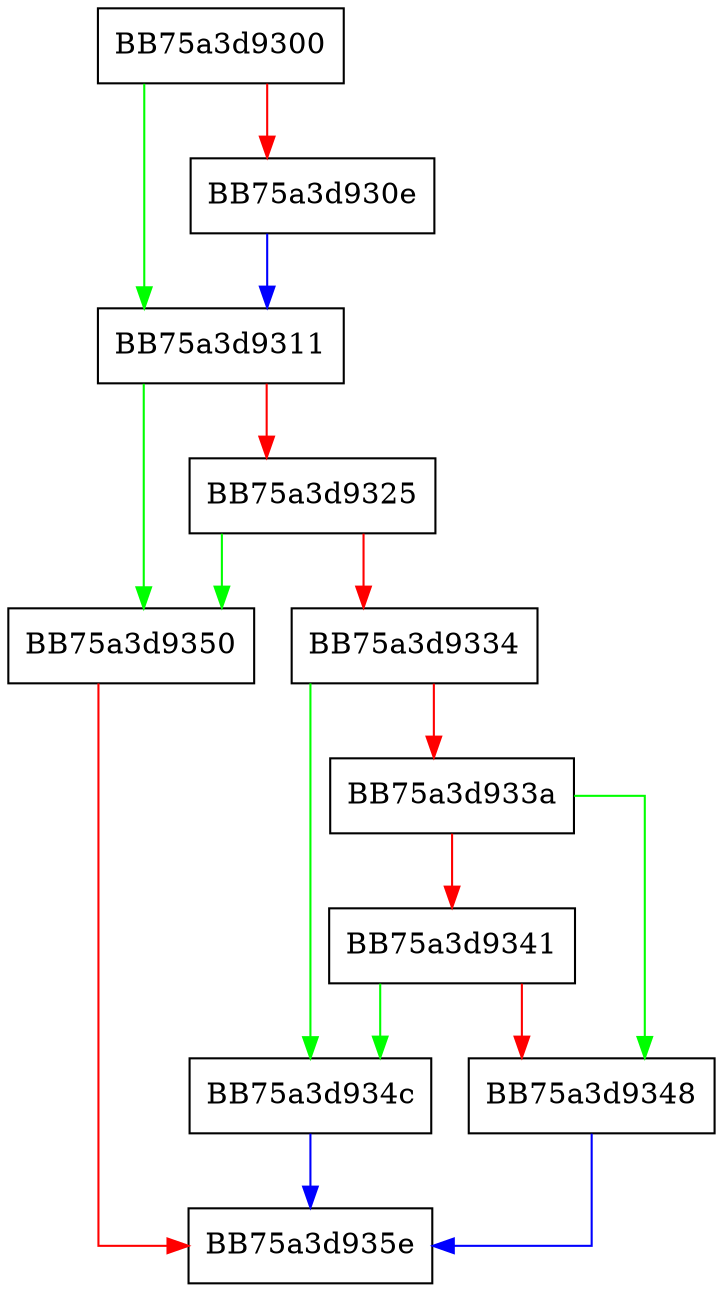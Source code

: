 digraph is_absolute {
  node [shape="box"];
  graph [splines=ortho];
  BB75a3d9300 -> BB75a3d9311 [color="green"];
  BB75a3d9300 -> BB75a3d930e [color="red"];
  BB75a3d930e -> BB75a3d9311 [color="blue"];
  BB75a3d9311 -> BB75a3d9350 [color="green"];
  BB75a3d9311 -> BB75a3d9325 [color="red"];
  BB75a3d9325 -> BB75a3d9350 [color="green"];
  BB75a3d9325 -> BB75a3d9334 [color="red"];
  BB75a3d9334 -> BB75a3d934c [color="green"];
  BB75a3d9334 -> BB75a3d933a [color="red"];
  BB75a3d933a -> BB75a3d9348 [color="green"];
  BB75a3d933a -> BB75a3d9341 [color="red"];
  BB75a3d9341 -> BB75a3d934c [color="green"];
  BB75a3d9341 -> BB75a3d9348 [color="red"];
  BB75a3d9348 -> BB75a3d935e [color="blue"];
  BB75a3d934c -> BB75a3d935e [color="blue"];
  BB75a3d9350 -> BB75a3d935e [color="red"];
}